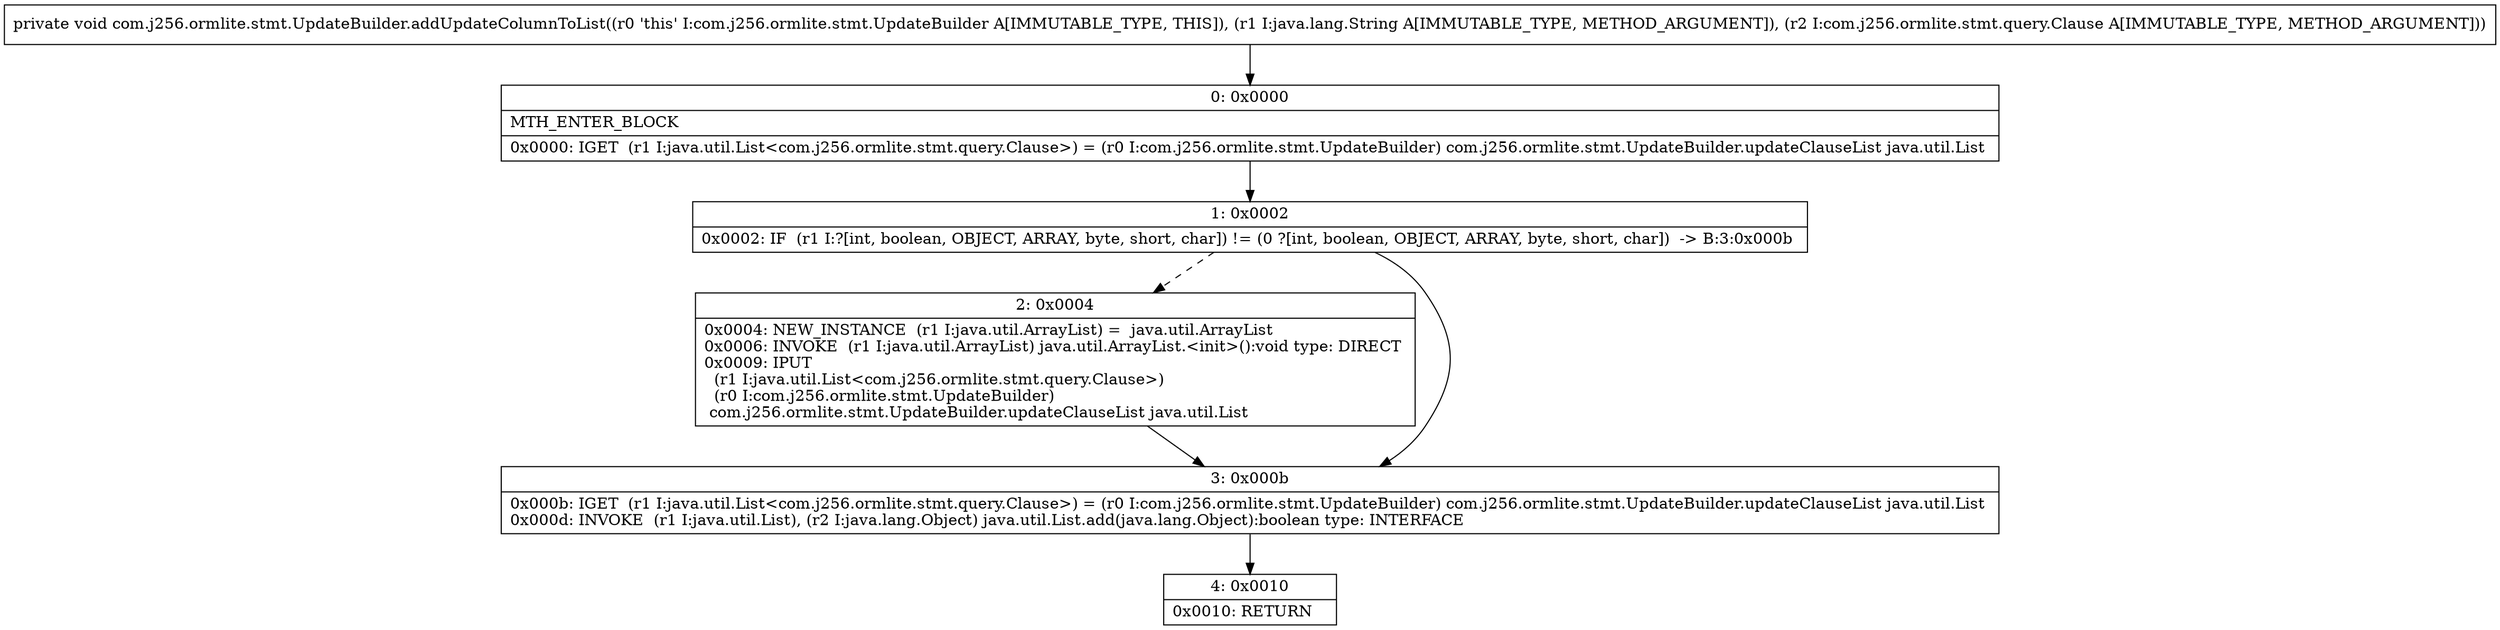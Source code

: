 digraph "CFG forcom.j256.ormlite.stmt.UpdateBuilder.addUpdateColumnToList(Ljava\/lang\/String;Lcom\/j256\/ormlite\/stmt\/query\/Clause;)V" {
Node_0 [shape=record,label="{0\:\ 0x0000|MTH_ENTER_BLOCK\l|0x0000: IGET  (r1 I:java.util.List\<com.j256.ormlite.stmt.query.Clause\>) = (r0 I:com.j256.ormlite.stmt.UpdateBuilder) com.j256.ormlite.stmt.UpdateBuilder.updateClauseList java.util.List \l}"];
Node_1 [shape=record,label="{1\:\ 0x0002|0x0002: IF  (r1 I:?[int, boolean, OBJECT, ARRAY, byte, short, char]) != (0 ?[int, boolean, OBJECT, ARRAY, byte, short, char])  \-\> B:3:0x000b \l}"];
Node_2 [shape=record,label="{2\:\ 0x0004|0x0004: NEW_INSTANCE  (r1 I:java.util.ArrayList) =  java.util.ArrayList \l0x0006: INVOKE  (r1 I:java.util.ArrayList) java.util.ArrayList.\<init\>():void type: DIRECT \l0x0009: IPUT  \l  (r1 I:java.util.List\<com.j256.ormlite.stmt.query.Clause\>)\l  (r0 I:com.j256.ormlite.stmt.UpdateBuilder)\l com.j256.ormlite.stmt.UpdateBuilder.updateClauseList java.util.List \l}"];
Node_3 [shape=record,label="{3\:\ 0x000b|0x000b: IGET  (r1 I:java.util.List\<com.j256.ormlite.stmt.query.Clause\>) = (r0 I:com.j256.ormlite.stmt.UpdateBuilder) com.j256.ormlite.stmt.UpdateBuilder.updateClauseList java.util.List \l0x000d: INVOKE  (r1 I:java.util.List), (r2 I:java.lang.Object) java.util.List.add(java.lang.Object):boolean type: INTERFACE \l}"];
Node_4 [shape=record,label="{4\:\ 0x0010|0x0010: RETURN   \l}"];
MethodNode[shape=record,label="{private void com.j256.ormlite.stmt.UpdateBuilder.addUpdateColumnToList((r0 'this' I:com.j256.ormlite.stmt.UpdateBuilder A[IMMUTABLE_TYPE, THIS]), (r1 I:java.lang.String A[IMMUTABLE_TYPE, METHOD_ARGUMENT]), (r2 I:com.j256.ormlite.stmt.query.Clause A[IMMUTABLE_TYPE, METHOD_ARGUMENT])) }"];
MethodNode -> Node_0;
Node_0 -> Node_1;
Node_1 -> Node_2[style=dashed];
Node_1 -> Node_3;
Node_2 -> Node_3;
Node_3 -> Node_4;
}

